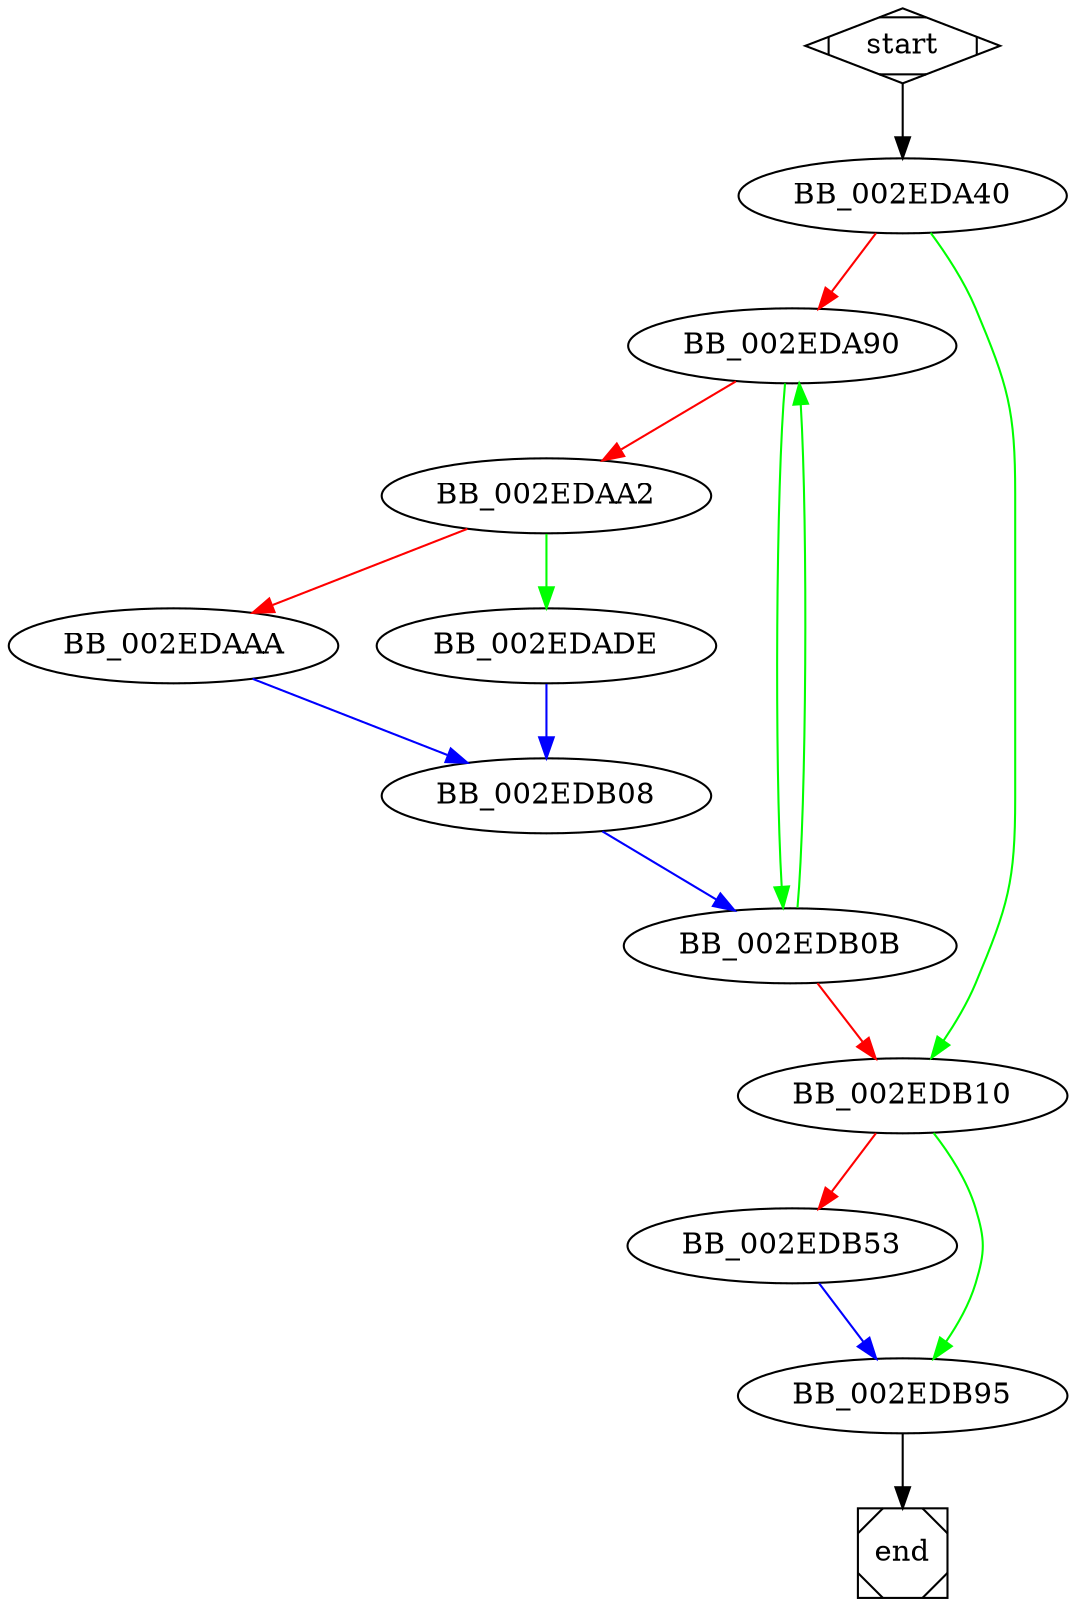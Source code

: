 digraph G {
  start -> BB_002EDA40;
  BB_002EDA40 -> BB_002EDA90 [color=red];
  BB_002EDA40 -> BB_002EDB10 [color=green];
  BB_002EDA90 -> BB_002EDAA2 [color=red];
  BB_002EDA90 -> BB_002EDB0B [color=green];
  BB_002EDAA2 -> BB_002EDAAA [color=red];
  BB_002EDAA2 -> BB_002EDADE [color=green];
  BB_002EDAAA -> BB_002EDB08 [color=blue];
  BB_002EDADE -> BB_002EDB08 [color=blue];
  BB_002EDB08 -> BB_002EDB0B [color=blue];
  BB_002EDB0B -> BB_002EDB10 [color=red];
  BB_002EDB0B -> BB_002EDA90 [color=green];
  BB_002EDB10 -> BB_002EDB53 [color=red];
  BB_002EDB10 -> BB_002EDB95 [color=green];
  BB_002EDB53 -> BB_002EDB95 [color=blue];
  BB_002EDB95 -> end;
  
  start [shape=Mdiamond];
  end [shape=Msquare];
}
